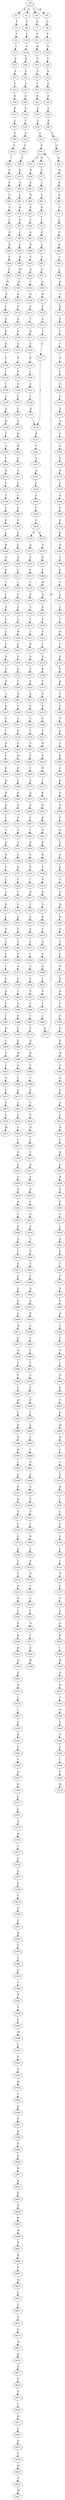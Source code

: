strict digraph  {
	S0 -> S1 [ label = K ];
	S0 -> S2 [ label = A ];
	S0 -> S3 [ label = G ];
	S0 -> S4 [ label = N ];
	S1 -> S5 [ label = Y ];
	S2 -> S6 [ label = S ];
	S3 -> S7 [ label = R ];
	S4 -> S8 [ label = D ];
	S5 -> S9 [ label = T ];
	S6 -> S10 [ label = T ];
	S7 -> S11 [ label = Y ];
	S8 -> S12 [ label = E ];
	S9 -> S13 [ label = T ];
	S10 -> S14 [ label = S ];
	S11 -> S15 [ label = R ];
	S12 -> S16 [ label = Q ];
	S13 -> S17 [ label = K ];
	S14 -> S18 [ label = D ];
	S15 -> S19 [ label = A ];
	S16 -> S20 [ label = T ];
	S17 -> S21 [ label = K ];
	S18 -> S22 [ label = A ];
	S19 -> S23 [ label = Q ];
	S20 -> S24 [ label = K ];
	S21 -> S25 [ label = I ];
	S22 -> S26 [ label = Q ];
	S23 -> S27 [ label = I ];
	S24 -> S28 [ label = E ];
	S25 -> S29 [ label = E ];
	S26 -> S30 [ label = Q ];
	S27 -> S31 [ label = K ];
	S28 -> S32 [ label = E ];
	S29 -> S33 [ label = S ];
	S30 -> S34 [ label = S ];
	S31 -> S35 [ label = T ];
	S32 -> S36 [ label = L ];
	S33 -> S37 [ label = L ];
	S34 -> S38 [ label = T ];
	S35 -> S39 [ label = A ];
	S36 -> S40 [ label = E ];
	S37 -> S41 [ label = G ];
	S38 -> S42 [ label = Q ];
	S39 -> S43 [ label = A ];
	S40 -> S44 [ label = E ];
	S41 -> S45 [ label = G ];
	S42 -> S46 [ label = P ];
	S43 -> S47 [ label = K ];
	S44 -> S48 [ label = Q ];
	S45 -> S49 [ label = T ];
	S46 -> S50 [ label = E ];
	S47 -> S51 [ label = N ];
	S47 -> S52 [ label = D ];
	S48 -> S53 [ label = K ];
	S49 -> S54 [ label = A ];
	S50 -> S55 [ label = D ];
	S51 -> S56 [ label = K ];
	S52 -> S57 [ label = K ];
	S53 -> S58 [ label = M ];
	S54 -> S59 [ label = P ];
	S55 -> S60 [ label = A ];
	S56 -> S61 [ label = K ];
	S57 -> S62 [ label = T ];
	S58 -> S63 [ label = K ];
	S59 -> S64 [ label = A ];
	S60 -> S65 [ label = L ];
	S61 -> S66 [ label = N ];
	S62 -> S67 [ label = A ];
	S63 -> S68 [ label = K ];
	S64 -> S69 [ label = A ];
	S65 -> S70 [ label = K ];
	S66 -> S71 [ label = K ];
	S67 -> S72 [ label = K ];
	S68 -> S73 [ label = V ];
	S69 -> S74 [ label = A ];
	S70 -> S75 [ label = H ];
	S71 -> S76 [ label = V ];
	S72 -> S77 [ label = T ];
	S73 -> S78 [ label = E ];
	S74 -> S79 [ label = D ];
	S75 -> S80 [ label = L ];
	S76 -> S81 [ label = A ];
	S77 -> S82 [ label = R ];
	S78 -> S83 [ label = E ];
	S79 -> S84 [ label = K ];
	S80 -> S85 [ label = I ];
	S81 -> S86 [ label = R ];
	S82 -> S87 [ label = G ];
	S83 -> S88 [ label = R ];
	S84 -> S89 [ label = F ];
	S85 -> S90 [ label = K ];
	S86 -> S91 [ label = A ];
	S87 -> S92 [ label = A ];
	S88 -> S93 [ label = A ];
	S89 -> S94 [ label = A ];
	S90 -> S95 [ label = M ];
	S91 -> S96 [ label = Q ];
	S92 -> S97 [ label = H ];
	S93 -> S98 [ label = L ];
	S94 -> S99 [ label = N ];
	S95 -> S100 [ label = Q ];
	S96 -> S101 [ label = T ];
	S97 -> S102 [ label = G ];
	S98 -> S103 [ label = H ];
	S99 -> S104 [ label = S ];
	S100 -> S105 [ label = K ];
	S101 -> S106 [ label = R ];
	S102 -> S107 [ label = R ];
	S103 -> S108 [ label = G ];
	S104 -> S109 [ label = E ];
	S105 -> S110 [ label = T ];
	S106 -> S111 [ label = G ];
	S107 -> S112 [ label = Y ];
	S108 -> S113 [ label = R ];
	S109 -> S114 [ label = F ];
	S110 -> S115 [ label = N ];
	S111 -> S116 [ label = T ];
	S112 -> S117 [ label = A ];
	S113 -> S118 [ label = F ];
	S114 -> S119 [ label = R ];
	S115 -> S120 [ label = P ];
	S116 -> S121 [ label = H ];
	S117 -> S122 [ label = T ];
	S118 -> S123 [ label = L ];
	S119 -> S124 [ label = D ];
	S120 -> S125 [ label = Q ];
	S121 -> S126 [ label = G ];
	S122 -> S127 [ label = Q ];
	S123 -> S128 [ label = A ];
	S124 -> S129 [ label = E ];
	S125 -> S130 [ label = K ];
	S126 -> S131 [ label = R ];
	S127 -> S132 [ label = I ];
	S128 -> S133 [ label = Q ];
	S129 -> S134 [ label = L ];
	S130 -> S135 [ label = E ];
	S131 -> S136 [ label = Y ];
	S132 -> S137 [ label = K ];
	S133 -> S138 [ label = I ];
	S134 -> S139 [ label = T ];
	S135 -> S140 [ label = S ];
	S136 -> S141 [ label = A ];
	S137 -> S142 [ label = V ];
	S138 -> S143 [ label = K ];
	S139 -> S144 [ label = A ];
	S140 -> S145 [ label = A ];
	S141 -> S146 [ label = T ];
	S142 -> S147 [ label = A ];
	S143 -> S148 [ label = V ];
	S144 -> S149 [ label = A ];
	S145 -> S150 [ label = V ];
	S146 -> S151 [ label = Q ];
	S147 -> S152 [ label = A ];
	S148 -> S153 [ label = A ];
	S149 -> S154 [ label = W ];
	S150 -> S155 [ label = S ];
	S151 -> S132 [ label = I ];
	S152 -> S156 [ label = V ];
	S153 -> S157 [ label = A ];
	S154 -> S158 [ label = E ];
	S155 -> S159 [ label = K ];
	S156 -> S160 [ label = E ];
	S157 -> S161 [ label = L ];
	S158 -> S162 [ label = A ];
	S159 -> S163 [ label = R ];
	S160 -> S164 [ label = Y ];
	S161 -> S165 [ label = E ];
	S162 -> S166 [ label = P ];
	S163 -> S167 [ label = S ];
	S164 -> S168 [ label = E ];
	S165 -> S169 [ label = E ];
	S166 -> S170 [ label = D ];
	S167 -> S171 [ label = A ];
	S168 -> S172 [ label = N ];
	S168 -> S173 [ label = K ];
	S169 -> S174 [ label = K ];
	S170 -> S175 [ label = V ];
	S171 -> S176 [ label = F ];
	S172 -> S177 [ label = G ];
	S173 -> S178 [ label = D ];
	S174 -> S179 [ label = E ];
	S175 -> S180 [ label = G ];
	S176 -> S181 [ label = G ];
	S177 -> S182 [ label = S ];
	S178 -> S183 [ label = N ];
	S179 -> S184 [ label = K ];
	S180 -> S185 [ label = S ];
	S181 -> S186 [ label = R ];
	S182 -> S187 [ label = F ];
	S183 -> S188 [ label = F ];
	S184 -> S189 [ label = N ];
	S185 -> S190 [ label = E ];
	S186 -> S191 [ label = F ];
	S187 -> S192 [ label = I ];
	S188 -> S193 [ label = M ];
	S189 -> S194 [ label = E ];
	S190 -> S195 [ label = E ];
	S191 -> S196 [ label = S ];
	S192 -> S197 [ label = E ];
	S193 -> S198 [ label = Q ];
	S194 -> S199 [ label = D ];
	S195 -> S200 [ label = R ];
	S196 -> S201 [ label = A ];
	S197 -> S202 [ label = E ];
	S198 -> S203 [ label = K ];
	S199 -> S204 [ label = P ];
	S200 -> S205 [ label = Q ];
	S201 -> S206 [ label = Q ];
	S202 -> S207 [ label = T ];
	S203 -> S208 [ label = E ];
	S204 -> S209 [ label = S ];
	S205 -> S210 [ label = K ];
	S206 -> S211 [ label = I ];
	S207 -> S212 [ label = T ];
	S208 -> S213 [ label = E ];
	S209 -> S214 [ label = D ];
	S210 -> S215 [ label = L ];
	S211 -> S216 [ label = L ];
	S212 -> S217 [ label = K ];
	S213 -> S218 [ label = L ];
	S214 -> S219 [ label = L ];
	S215 -> S220 [ label = L ];
	S216 -> S221 [ label = T ];
	S217 -> S222 [ label = R ];
	S218 -> S223 [ label = D ];
	S219 -> S224 [ label = A ];
	S220 -> S225 [ label = S ];
	S221 -> S226 [ label = A ];
	S222 -> S227 [ label = Y ];
	S223 -> S228 [ label = K ];
	S224 -> S229 [ label = T ];
	S225 -> S230 [ label = S ];
	S226 -> S231 [ label = A ];
	S227 -> S232 [ label = K ];
	S228 -> S233 [ label = V ];
	S229 -> S234 [ label = V ];
	S230 -> S235 [ label = F ];
	S231 -> S236 [ label = K ];
	S232 -> S237 [ label = K ];
	S233 -> S238 [ label = P ];
	S234 -> S239 [ label = P ];
	S235 -> S240 [ label = Y ];
	S236 -> S241 [ label = E ];
	S237 -> S242 [ label = S ];
	S238 -> S243 [ label = E ];
	S239 -> S244 [ label = T ];
	S240 -> S245 [ label = H ];
	S241 -> S246 [ label = V ];
	S242 -> S247 [ label = A ];
	S243 -> S248 [ label = S ];
	S244 -> S249 [ label = E ];
	S245 -> S250 [ label = A ];
	S246 -> S251 [ label = E ];
	S247 -> S252 [ label = T ];
	S248 -> S253 [ label = E ];
	S249 -> S254 [ label = V ];
	S250 -> S255 [ label = A ];
	S251 -> S256 [ label = P ];
	S252 -> S257 [ label = G ];
	S253 -> S258 [ label = N ];
	S254 -> S259 [ label = K ];
	S255 -> S260 [ label = Y ];
	S256 -> S261 [ label = D ];
	S257 -> S262 [ label = F ];
	S258 -> S263 [ label = Q ];
	S259 -> S264 [ label = E ];
	S260 -> S265 [ label = K ];
	S261 -> S266 [ label = T ];
	S262 -> S267 [ label = Y ];
	S263 -> S268 [ label = N ];
	S264 -> S269 [ label = S ];
	S265 -> S270 [ label = P ];
	S266 -> S271 [ label = L ];
	S267 -> S272 [ label = S ];
	S268 -> S273 [ label = F ];
	S269 -> S274 [ label = A ];
	S270 -> S275 [ label = I ];
	S271 -> S276 [ label = D ];
	S272 -> S277 [ label = D ];
	S273 -> S278 [ label = K ];
	S274 -> S279 [ label = Q ];
	S275 -> S280 [ label = D ];
	S276 -> S281 [ label = P ];
	S277 -> S282 [ label = G ];
	S278 -> S283 [ label = N ];
	S279 -> S284 [ label = S ];
	S280 -> S285 [ label = E ];
	S281 -> S286 [ label = M ];
	S282 -> S287 [ label = Y ];
	S283 -> S288 [ label = R ];
	S284 -> S289 [ label = K ];
	S285 -> S290 [ label = P ];
	S286 -> S291 [ label = E ];
	S287 -> S292 [ label = I ];
	S288 -> S293 [ label = N ];
	S289 -> S294 [ label = E ];
	S290 -> S295 [ label = Q ];
	S291 -> S296 [ label = E ];
	S292 -> S297 [ label = R ];
	S293 -> S298 [ label = K ];
	S294 -> S299 [ label = K ];
	S295 -> S300 [ label = D ];
	S296 -> S301 [ label = E ];
	S297 -> S302 [ label = E ];
	S298 -> S303 [ label = R ];
	S299 -> S304 [ label = E ];
	S300 -> S305 [ label = R ];
	S301 -> S306 [ label = E ];
	S302 -> S307 [ label = E ];
	S303 -> S308 [ label = V ];
	S304 -> S309 [ label = A ];
	S305 -> S310 [ label = L ];
	S306 -> S311 [ label = E ];
	S307 -> S312 [ label = I ];
	S308 -> S313 [ label = R ];
	S309 -> S314 [ label = P ];
	S310 -> S315 [ label = V ];
	S311 -> S316 [ label = A ];
	S312 -> S317 [ label = D ];
	S313 -> S318 [ label = H ];
	S314 -> S319 [ label = E ];
	S315 -> S320 [ label = E ];
	S316 -> S321 [ label = A ];
	S317 -> S322 [ label = T ];
	S318 -> S323 [ label = G ];
	S319 -> S324 [ label = Q ];
	S320 -> S325 [ label = R ];
	S321 -> S326 [ label = T ];
	S322 -> S327 [ label = S ];
	S323 -> S328 [ label = R ];
	S324 -> S329 [ label = E ];
	S325 -> S330 [ label = V ];
	S326 -> S331 [ label = Q ];
	S327 -> S332 [ label = K ];
	S328 -> S333 [ label = Y ];
	S329 -> S334 [ label = K ];
	S330 -> S335 [ label = L ];
	S331 -> S336 [ label = I ];
	S332 -> S337 [ label = F ];
	S333 -> S338 [ label = Q ];
	S334 -> S339 [ label = F ];
	S335 -> S340 [ label = G ];
	S336 -> S341 [ label = T ];
	S337 -> S342 [ label = T ];
	S338 -> S343 [ label = A ];
	S339 -> S344 [ label = A ];
	S340 -> S345 [ label = N ];
	S341 -> S346 [ label = P ];
	S342 -> S347 [ label = S ];
	S343 -> S348 [ label = Q ];
	S344 -> S349 [ label = H ];
	S345 -> S350 [ label = L ];
	S346 -> S351 [ label = A ];
	S347 -> S352 [ label = L ];
	S348 -> S353 [ label = I ];
	S349 -> S354 [ label = N ];
	S350 -> S355 [ label = V ];
	S351 -> S356 [ label = V ];
	S352 -> S357 [ label = K ];
	S353 -> S358 [ label = K ];
	S354 -> S359 [ label = N ];
	S355 -> S360 [ label = T ];
	S356 -> S361 [ label = E ];
	S357 -> S362 [ label = G ];
	S358 -> S363 [ label = T ];
	S359 -> S364 [ label = Y ];
	S360 -> S365 [ label = G ];
	S361 -> S366 [ label = E ];
	S362 -> S367 [ label = T ];
	S363 -> S368 [ label = A ];
	S364 -> S369 [ label = F ];
	S365 -> S370 [ label = F ];
	S366 -> S371 [ label = A ];
	S367 -> S372 [ label = S ];
	S368 -> S373 [ label = A ];
	S369 -> S374 [ label = R ];
	S370 -> S375 [ label = G ];
	S371 -> S376 [ label = G ];
	S372 -> S377 [ label = Q ];
	S373 -> S47 [ label = K ];
	S374 -> S378 [ label = D ];
	S375 -> S379 [ label = R ];
	S376 -> S380 [ label = V ];
	S377 -> S381 [ label = R ];
	S378 -> S382 [ label = D ];
	S379 -> S383 [ label = P ];
	S380 -> S384 [ label = N ];
	S381 -> S385 [ label = E ];
	S382 -> S386 [ label = V ];
	S383 -> S387 [ label = I ];
	S384 -> S388 [ label = V ];
	S385 -> S389 [ label = T ];
	S386 -> S390 [ label = K ];
	S387 -> S391 [ label = R ];
	S388 -> S392 [ label = P ];
	S389 -> S393 [ label = L ];
	S390 -> S394 [ label = S ];
	S391 -> S395 [ label = L ];
	S392 -> S396 [ label = S ];
	S393 -> S397 [ label = L ];
	S394 -> S398 [ label = G ];
	S395 -> S399 [ label = S ];
	S396 -> S400 [ label = M ];
	S397 -> S401 [ label = Q ];
	S398 -> S402 [ label = W ];
	S399 -> S403 [ label = T ];
	S400 -> S404 [ label = V ];
	S401 -> S405 [ label = N ];
	S402 -> S406 [ label = E ];
	S403 -> S407 [ label = N ];
	S404 -> S408 [ label = E ];
	S405 -> S409 [ label = F ];
	S406 -> S410 [ label = A ];
	S407 -> S411 [ label = S ];
	S408 -> S412 [ label = E ];
	S409 -> S413 [ label = Y ];
	S410 -> S414 [ label = P ];
	S411 -> S415 [ label = F ];
	S412 -> S416 [ label = V ];
	S413 -> S417 [ label = H ];
	S414 -> S418 [ label = D ];
	S415 -> S419 [ label = S ];
	S416 -> S420 [ label = A ];
	S417 -> S421 [ label = S ];
	S418 -> S422 [ label = F ];
	S419 -> S423 [ label = M ];
	S420 -> S424 [ label = A ];
	S421 -> S425 [ label = G ];
	S422 -> S426 [ label = N ];
	S424 -> S427 [ label = L ];
	S425 -> S428 [ label = F ];
	S426 -> S429 [ label = T ];
	S427 -> S430 [ label = P ];
	S428 -> S431 [ label = A ];
	S429 -> S432 [ label = K ];
	S430 -> S433 [ label = A ];
	S431 -> S434 [ label = V ];
	S432 -> S435 [ label = E ];
	S433 -> S436 [ label = A ];
	S434 -> S437 [ label = I ];
	S435 -> S438 [ label = R ];
	S436 -> S439 [ label = D ];
	S437 -> S440 [ label = D ];
	S438 -> S441 [ label = K ];
	S439 -> S442 [ label = E ];
	S440 -> S443 [ label = A ];
	S441 -> S444 [ label = E ];
	S442 -> S445 [ label = L ];
	S443 -> S446 [ label = P ];
	S444 -> S447 [ label = L ];
	S445 -> S448 [ label = E ];
	S446 -> S449 [ label = Q ];
	S447 -> S450 [ label = L ];
	S448 -> S451 [ label = V ];
	S449 -> S452 [ label = Q ];
	S450 -> S453 [ label = D ];
	S451 -> S454 [ label = I ];
	S452 -> S455 [ label = R ];
	S453 -> S456 [ label = E ];
	S454 -> S457 [ label = R ];
	S455 -> S458 [ label = L ];
	S456 -> S459 [ label = F ];
	S457 -> S460 [ label = E ];
	S458 -> S461 [ label = V ];
	S459 -> S462 [ label = Y ];
	S460 -> S463 [ label = S ];
	S461 -> S464 [ label = E ];
	S462 -> S465 [ label = A ];
	S463 -> S466 [ label = V ];
	S464 -> S467 [ label = T ];
	S465 -> S468 [ label = A ];
	S466 -> S469 [ label = L ];
	S467 -> S470 [ label = A ];
	S468 -> S471 [ label = A ];
	S469 -> S472 [ label = N ];
	S470 -> S473 [ label = L ];
	S471 -> S474 [ label = F ];
	S472 -> S475 [ label = G ];
	S473 -> S476 [ label = S ];
	S474 -> S477 [ label = S ];
	S475 -> S478 [ label = D ];
	S476 -> S479 [ label = E ];
	S477 -> S480 [ label = P ];
	S478 -> S481 [ label = A ];
	S479 -> S482 [ label = L ];
	S480 -> S483 [ label = I ];
	S481 -> S484 [ label = F ];
	S482 -> S485 [ label = L ];
	S483 -> S486 [ label = N ];
	S484 -> S487 [ label = G ];
	S485 -> S488 [ label = T ];
	S486 -> S489 [ label = E ];
	S487 -> S490 [ label = Q ];
	S488 -> S491 [ label = S ];
	S489 -> S492 [ label = P ];
	S490 -> S493 [ label = E ];
	S491 -> S494 [ label = F ];
	S492 -> S495 [ label = Q ];
	S493 -> S496 [ label = R ];
	S494 -> S497 [ label = G ];
	S495 -> S498 [ label = Q ];
	S496 -> S499 [ label = R ];
	S497 -> S500 [ label = A ];
	S498 -> S501 [ label = R ];
	S499 -> S502 [ label = E ];
	S500 -> S503 [ label = P ];
	S501 -> S504 [ label = L ];
	S502 -> S505 [ label = L ];
	S503 -> S506 [ label = V ];
	S504 -> S507 [ label = I ];
	S505 -> S508 [ label = L ];
	S506 -> S509 [ label = R ];
	S507 -> S510 [ label = E ];
	S508 -> S511 [ label = R ];
	S509 -> S512 [ label = L ];
	S510 -> S513 [ label = R ];
	S511 -> S514 [ label = N ];
	S512 -> S515 [ label = K ];
	S513 -> S516 [ label = T ];
	S514 -> S517 [ label = F ];
	S515 -> S518 [ label = N ];
	S516 -> S519 [ label = L ];
	S517 -> S520 [ label = Y ];
	S518 -> S521 [ label = A ];
	S519 -> S522 [ label = G ];
	S520 -> S523 [ label = A ];
	S521 -> S524 [ label = A ];
	S522 -> S525 [ label = E ];
	S523 -> S526 [ label = A ];
	S524 -> S527 [ label = F ];
	S525 -> S528 [ label = L ];
	S526 -> S529 [ label = A ];
	S527 -> S530 [ label = Q ];
	S528 -> S531 [ label = L ];
	S529 -> S532 [ label = F ];
	S530 -> S533 [ label = V ];
	S531 -> S534 [ label = N ];
	S532 -> S535 [ label = N ];
	S533 -> S536 [ label = S ];
	S534 -> S537 [ label = G ];
	S535 -> S538 [ label = P ];
	S536 -> S539 [ label = M ];
	S537 -> S540 [ label = F ];
	S538 -> S541 [ label = I ];
	S540 -> S542 [ label = G ];
	S541 -> S543 [ label = N ];
	S542 -> S544 [ label = Q ];
	S543 -> S545 [ label = K ];
	S544 -> S546 [ label = P ];
	S545 -> S547 [ label = P ];
	S546 -> S548 [ label = I ];
	S547 -> S549 [ label = Q ];
	S548 -> S550 [ label = R ];
	S549 -> S551 [ label = E ];
	S550 -> S552 [ label = Y ];
	S551 -> S553 [ label = R ];
	S552 -> S554 [ label = H ];
	S553 -> S555 [ label = L ];
	S554 -> S556 [ label = T ];
	S555 -> S557 [ label = I ];
	S556 -> S558 [ label = N ];
	S557 -> S559 [ label = E ];
	S558 -> S560 [ label = S ];
	S559 -> S561 [ label = R ];
	S560 -> S562 [ label = F ];
	S561 -> S563 [ label = S ];
	S562 -> S564 [ label = P ];
	S563 -> S565 [ label = L ];
	S564 -> S566 [ label = I ];
	S565 -> S567 [ label = N ];
	S566 -> S568 [ label = S ];
	S567 -> S569 [ label = E ];
	S568 -> S570 [ label = M ];
	S569 -> S571 [ label = L ];
	S571 -> S572 [ label = L ];
	S572 -> S573 [ label = Q ];
	S573 -> S574 [ label = K ];
	S574 -> S575 [ label = F ];
	S575 -> S576 [ label = G ];
	S576 -> S577 [ label = S ];
	S577 -> S578 [ label = P ];
	S578 -> S579 [ label = V ];
	S579 -> S580 [ label = Q ];
	S580 -> S581 [ label = L ];
	S581 -> S582 [ label = K ];
	S582 -> S583 [ label = V ];
	S583 -> S584 [ label = A ];
	S584 -> S585 [ label = G ];
	S585 -> S586 [ label = Y ];
	S586 -> S587 [ label = R ];
	S587 -> S588 [ label = V ];
	S588 -> S589 [ label = S ];
	S589 -> S590 [ label = M ];
	S590 -> S591 [ label = E ];
	S591 -> S592 [ label = E ];
	S592 -> S593 [ label = Y ];
	S593 -> S594 [ label = D ];
	S594 -> S595 [ label = V ];
	S595 -> S596 [ label = S ];
	S596 -> S597 [ label = A ];
	S597 -> S598 [ label = R ];
	S598 -> S599 [ label = S ];
	S599 -> S600 [ label = R ];
	S600 -> S601 [ label = R ];
	S601 -> S602 [ label = R ];
	S602 -> S603 [ label = R ];
	S603 -> S604 [ label = R ];
	S604 -> S605 [ label = K ];
	S605 -> S606 [ label = K ];
	S606 -> S607 [ label = R ];
	S607 -> S608 [ label = R ];
	S608 -> S609 [ label = E ];
	S609 -> S610 [ label = Q ];
	S610 -> S611 [ label = A ];
	S611 -> S612 [ label = V ];
	S612 -> S613 [ label = P ];
	S613 -> S614 [ label = V ];
	S614 -> S615 [ label = D ];
	S615 -> S616 [ label = R ];
	S616 -> S617 [ label = N ];
	S617 -> S618 [ label = T ];
	S618 -> S619 [ label = E ];
	S619 -> S620 [ label = V ];
	S620 -> S621 [ label = K ];
	S621 -> S622 [ label = T ];
	S622 -> S623 [ label = Q ];
	S623 -> S624 [ label = E ];
	S624 -> S625 [ label = N ];
	S625 -> S626 [ label = A ];
	S626 -> S627 [ label = M ];
}

